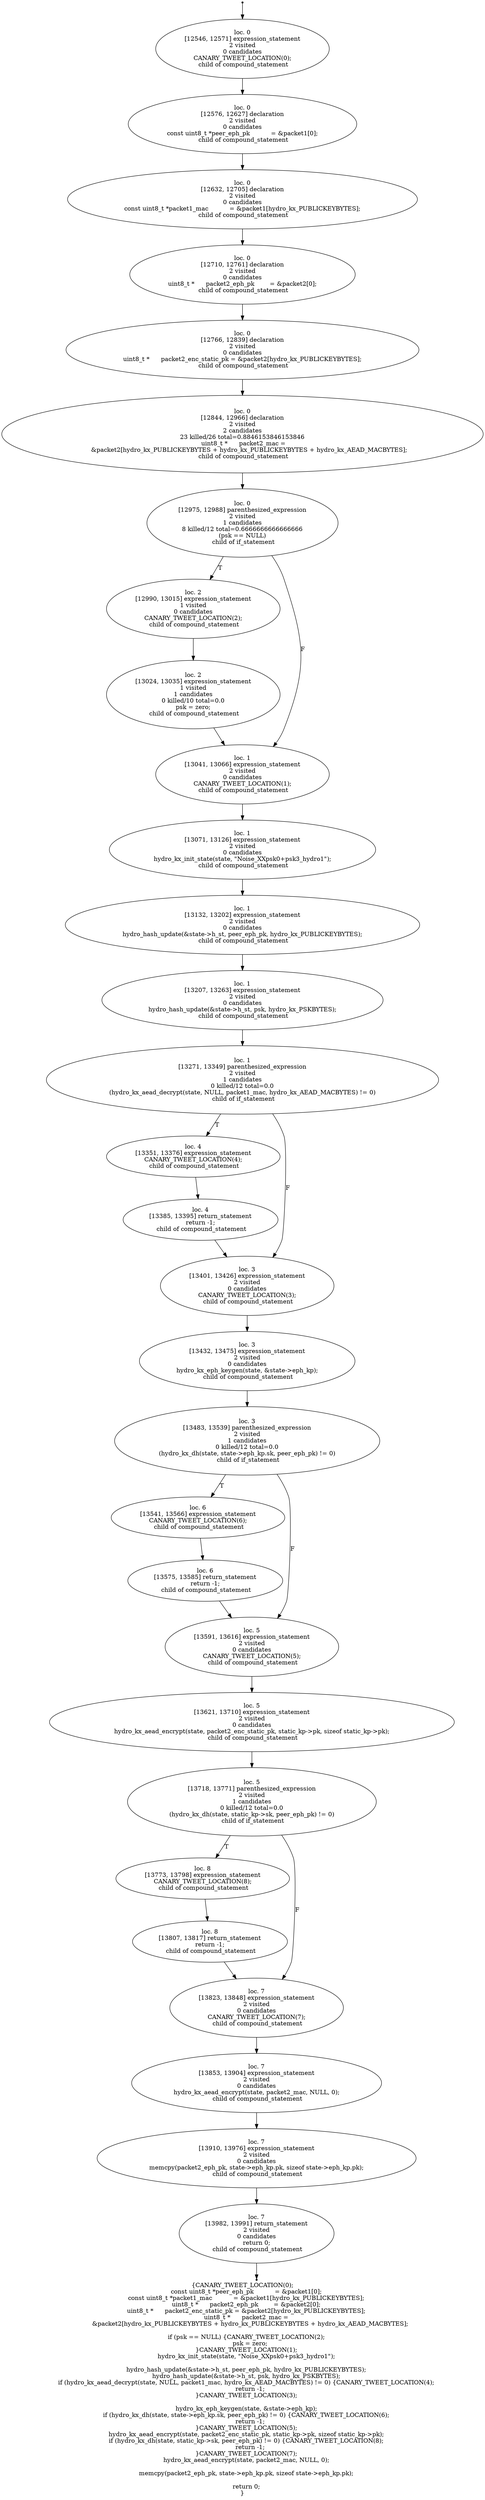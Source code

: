 digraph hydro_kx_xx_2_localised_18 {
	initial [shape=point]
	initial -> "loc. 0
[12546, 12571] expression_statement
2 visited
0 candidates
 CANARY_TWEET_LOCATION(0); 
 child of compound_statement"
	final [shape=point]
	"loc. 7
[13982, 13991] return_statement
2 visited
0 candidates
 return 0; 
 child of compound_statement" -> final
	"loc. 0
[12546, 12571] expression_statement
2 visited
0 candidates
 CANARY_TWEET_LOCATION(0); 
 child of compound_statement"
	"loc. 0
[12546, 12571] expression_statement
2 visited
0 candidates
 CANARY_TWEET_LOCATION(0); 
 child of compound_statement" -> "loc. 0
[12576, 12627] declaration
2 visited
0 candidates
 const uint8_t *peer_eph_pk           = &packet1[0]; 
 child of compound_statement"
	"loc. 0
[12576, 12627] declaration
2 visited
0 candidates
 const uint8_t *peer_eph_pk           = &packet1[0]; 
 child of compound_statement"
	"loc. 0
[12576, 12627] declaration
2 visited
0 candidates
 const uint8_t *peer_eph_pk           = &packet1[0]; 
 child of compound_statement" -> "loc. 0
[12632, 12705] declaration
2 visited
0 candidates
 const uint8_t *packet1_mac           = &packet1[hydro_kx_PUBLICKEYBYTES]; 
 child of compound_statement"
	"loc. 0
[12632, 12705] declaration
2 visited
0 candidates
 const uint8_t *packet1_mac           = &packet1[hydro_kx_PUBLICKEYBYTES]; 
 child of compound_statement"
	"loc. 0
[12632, 12705] declaration
2 visited
0 candidates
 const uint8_t *packet1_mac           = &packet1[hydro_kx_PUBLICKEYBYTES]; 
 child of compound_statement" -> "loc. 0
[12710, 12761] declaration
2 visited
0 candidates
 uint8_t *      packet2_eph_pk        = &packet2[0]; 
 child of compound_statement"
	"loc. 0
[12710, 12761] declaration
2 visited
0 candidates
 uint8_t *      packet2_eph_pk        = &packet2[0]; 
 child of compound_statement"
	"loc. 0
[12710, 12761] declaration
2 visited
0 candidates
 uint8_t *      packet2_eph_pk        = &packet2[0]; 
 child of compound_statement" -> "loc. 0
[12766, 12839] declaration
2 visited
0 candidates
 uint8_t *      packet2_enc_static_pk = &packet2[hydro_kx_PUBLICKEYBYTES]; 
 child of compound_statement"
	"loc. 0
[12766, 12839] declaration
2 visited
0 candidates
 uint8_t *      packet2_enc_static_pk = &packet2[hydro_kx_PUBLICKEYBYTES]; 
 child of compound_statement"
	"loc. 0
[12766, 12839] declaration
2 visited
0 candidates
 uint8_t *      packet2_enc_static_pk = &packet2[hydro_kx_PUBLICKEYBYTES]; 
 child of compound_statement" -> "loc. 0
[12844, 12966] declaration
2 visited
2 candidates
23 killed/26 total=0.8846153846153846
 uint8_t *      packet2_mac =
        &packet2[hydro_kx_PUBLICKEYBYTES + hydro_kx_PUBLICKEYBYTES + hydro_kx_AEAD_MACBYTES]; 
 child of compound_statement"
	"loc. 0
[12844, 12966] declaration
2 visited
2 candidates
23 killed/26 total=0.8846153846153846
 uint8_t *      packet2_mac =
        &packet2[hydro_kx_PUBLICKEYBYTES + hydro_kx_PUBLICKEYBYTES + hydro_kx_AEAD_MACBYTES]; 
 child of compound_statement"
	"loc. 0
[12844, 12966] declaration
2 visited
2 candidates
23 killed/26 total=0.8846153846153846
 uint8_t *      packet2_mac =
        &packet2[hydro_kx_PUBLICKEYBYTES + hydro_kx_PUBLICKEYBYTES + hydro_kx_AEAD_MACBYTES]; 
 child of compound_statement" -> "loc. 0
[12975, 12988] parenthesized_expression
2 visited
1 candidates
8 killed/12 total=0.6666666666666666
 (psk == NULL) 
 child of if_statement"
	"loc. 0
[12975, 12988] parenthesized_expression
2 visited
1 candidates
8 killed/12 total=0.6666666666666666
 (psk == NULL) 
 child of if_statement"
	"loc. 0
[12975, 12988] parenthesized_expression
2 visited
1 candidates
8 killed/12 total=0.6666666666666666
 (psk == NULL) 
 child of if_statement" -> "loc. 2
[12990, 13015] expression_statement
1 visited
0 candidates
 CANARY_TWEET_LOCATION(2); 
 child of compound_statement" [label=T]
	"loc. 0
[12975, 12988] parenthesized_expression
2 visited
1 candidates
8 killed/12 total=0.6666666666666666
 (psk == NULL) 
 child of if_statement" -> "loc. 1
[13041, 13066] expression_statement
2 visited
0 candidates
 CANARY_TWEET_LOCATION(1); 
 child of compound_statement" [label=F]
	"loc. 2
[12990, 13015] expression_statement
1 visited
0 candidates
 CANARY_TWEET_LOCATION(2); 
 child of compound_statement"
	"loc. 2
[12990, 13015] expression_statement
1 visited
0 candidates
 CANARY_TWEET_LOCATION(2); 
 child of compound_statement" -> "loc. 2
[13024, 13035] expression_statement
1 visited
1 candidates
0 killed/10 total=0.0
 psk = zero; 
 child of compound_statement"
	"loc. 1
[13041, 13066] expression_statement
2 visited
0 candidates
 CANARY_TWEET_LOCATION(1); 
 child of compound_statement"
	"loc. 1
[13041, 13066] expression_statement
2 visited
0 candidates
 CANARY_TWEET_LOCATION(1); 
 child of compound_statement" -> "loc. 1
[13071, 13126] expression_statement
2 visited
0 candidates
 hydro_kx_init_state(state, \"Noise_XXpsk0+psk3_hydro1\"); 
 child of compound_statement"
	"loc. 2
[13024, 13035] expression_statement
1 visited
1 candidates
0 killed/10 total=0.0
 psk = zero; 
 child of compound_statement"
	"loc. 2
[13024, 13035] expression_statement
1 visited
1 candidates
0 killed/10 total=0.0
 psk = zero; 
 child of compound_statement" -> "loc. 1
[13041, 13066] expression_statement
2 visited
0 candidates
 CANARY_TWEET_LOCATION(1); 
 child of compound_statement"
	"loc. 1
[13071, 13126] expression_statement
2 visited
0 candidates
 hydro_kx_init_state(state, \"Noise_XXpsk0+psk3_hydro1\"); 
 child of compound_statement"
	"loc. 1
[13071, 13126] expression_statement
2 visited
0 candidates
 hydro_kx_init_state(state, \"Noise_XXpsk0+psk3_hydro1\"); 
 child of compound_statement" -> "loc. 1
[13132, 13202] expression_statement
2 visited
0 candidates
 hydro_hash_update(&state->h_st, peer_eph_pk, hydro_kx_PUBLICKEYBYTES); 
 child of compound_statement"
	"loc. 1
[13132, 13202] expression_statement
2 visited
0 candidates
 hydro_hash_update(&state->h_st, peer_eph_pk, hydro_kx_PUBLICKEYBYTES); 
 child of compound_statement"
	"loc. 1
[13132, 13202] expression_statement
2 visited
0 candidates
 hydro_hash_update(&state->h_st, peer_eph_pk, hydro_kx_PUBLICKEYBYTES); 
 child of compound_statement" -> "loc. 1
[13207, 13263] expression_statement
2 visited
0 candidates
 hydro_hash_update(&state->h_st, psk, hydro_kx_PSKBYTES); 
 child of compound_statement"
	"loc. 1
[13207, 13263] expression_statement
2 visited
0 candidates
 hydro_hash_update(&state->h_st, psk, hydro_kx_PSKBYTES); 
 child of compound_statement"
	"loc. 1
[13207, 13263] expression_statement
2 visited
0 candidates
 hydro_hash_update(&state->h_st, psk, hydro_kx_PSKBYTES); 
 child of compound_statement" -> "loc. 1
[13271, 13349] parenthesized_expression
2 visited
1 candidates
0 killed/12 total=0.0
 (hydro_kx_aead_decrypt(state, NULL, packet1_mac, hydro_kx_AEAD_MACBYTES) != 0) 
 child of if_statement"
	"loc. 1
[13271, 13349] parenthesized_expression
2 visited
1 candidates
0 killed/12 total=0.0
 (hydro_kx_aead_decrypt(state, NULL, packet1_mac, hydro_kx_AEAD_MACBYTES) != 0) 
 child of if_statement"
	"loc. 1
[13271, 13349] parenthesized_expression
2 visited
1 candidates
0 killed/12 total=0.0
 (hydro_kx_aead_decrypt(state, NULL, packet1_mac, hydro_kx_AEAD_MACBYTES) != 0) 
 child of if_statement" -> "loc. 4
[13351, 13376] expression_statement
 CANARY_TWEET_LOCATION(4); 
 child of compound_statement" [label=T]
	"loc. 1
[13271, 13349] parenthesized_expression
2 visited
1 candidates
0 killed/12 total=0.0
 (hydro_kx_aead_decrypt(state, NULL, packet1_mac, hydro_kx_AEAD_MACBYTES) != 0) 
 child of if_statement" -> "loc. 3
[13401, 13426] expression_statement
2 visited
0 candidates
 CANARY_TWEET_LOCATION(3); 
 child of compound_statement" [label=F]
	"loc. 4
[13351, 13376] expression_statement
 CANARY_TWEET_LOCATION(4); 
 child of compound_statement"
	"loc. 4
[13351, 13376] expression_statement
 CANARY_TWEET_LOCATION(4); 
 child of compound_statement" -> "loc. 4
[13385, 13395] return_statement
 return -1; 
 child of compound_statement"
	"loc. 3
[13401, 13426] expression_statement
2 visited
0 candidates
 CANARY_TWEET_LOCATION(3); 
 child of compound_statement"
	"loc. 3
[13401, 13426] expression_statement
2 visited
0 candidates
 CANARY_TWEET_LOCATION(3); 
 child of compound_statement" -> "loc. 3
[13432, 13475] expression_statement
2 visited
0 candidates
 hydro_kx_eph_keygen(state, &state->eph_kp); 
 child of compound_statement"
	"loc. 4
[13385, 13395] return_statement
 return -1; 
 child of compound_statement"
	"loc. 4
[13385, 13395] return_statement
 return -1; 
 child of compound_statement" -> "loc. 3
[13401, 13426] expression_statement
2 visited
0 candidates
 CANARY_TWEET_LOCATION(3); 
 child of compound_statement"
	"loc. 3
[13432, 13475] expression_statement
2 visited
0 candidates
 hydro_kx_eph_keygen(state, &state->eph_kp); 
 child of compound_statement"
	"loc. 3
[13432, 13475] expression_statement
2 visited
0 candidates
 hydro_kx_eph_keygen(state, &state->eph_kp); 
 child of compound_statement" -> "loc. 3
[13483, 13539] parenthesized_expression
2 visited
1 candidates
0 killed/12 total=0.0
 (hydro_kx_dh(state, state->eph_kp.sk, peer_eph_pk) != 0) 
 child of if_statement"
	"loc. 3
[13483, 13539] parenthesized_expression
2 visited
1 candidates
0 killed/12 total=0.0
 (hydro_kx_dh(state, state->eph_kp.sk, peer_eph_pk) != 0) 
 child of if_statement"
	"loc. 3
[13483, 13539] parenthesized_expression
2 visited
1 candidates
0 killed/12 total=0.0
 (hydro_kx_dh(state, state->eph_kp.sk, peer_eph_pk) != 0) 
 child of if_statement" -> "loc. 6
[13541, 13566] expression_statement
 CANARY_TWEET_LOCATION(6); 
 child of compound_statement" [label=T]
	"loc. 3
[13483, 13539] parenthesized_expression
2 visited
1 candidates
0 killed/12 total=0.0
 (hydro_kx_dh(state, state->eph_kp.sk, peer_eph_pk) != 0) 
 child of if_statement" -> "loc. 5
[13591, 13616] expression_statement
2 visited
0 candidates
 CANARY_TWEET_LOCATION(5); 
 child of compound_statement" [label=F]
	"loc. 6
[13541, 13566] expression_statement
 CANARY_TWEET_LOCATION(6); 
 child of compound_statement"
	"loc. 6
[13541, 13566] expression_statement
 CANARY_TWEET_LOCATION(6); 
 child of compound_statement" -> "loc. 6
[13575, 13585] return_statement
 return -1; 
 child of compound_statement"
	"loc. 5
[13591, 13616] expression_statement
2 visited
0 candidates
 CANARY_TWEET_LOCATION(5); 
 child of compound_statement"
	"loc. 5
[13591, 13616] expression_statement
2 visited
0 candidates
 CANARY_TWEET_LOCATION(5); 
 child of compound_statement" -> "loc. 5
[13621, 13710] expression_statement
2 visited
0 candidates
 hydro_kx_aead_encrypt(state, packet2_enc_static_pk, static_kp->pk, sizeof static_kp->pk); 
 child of compound_statement"
	"loc. 6
[13575, 13585] return_statement
 return -1; 
 child of compound_statement"
	"loc. 6
[13575, 13585] return_statement
 return -1; 
 child of compound_statement" -> "loc. 5
[13591, 13616] expression_statement
2 visited
0 candidates
 CANARY_TWEET_LOCATION(5); 
 child of compound_statement"
	"loc. 5
[13621, 13710] expression_statement
2 visited
0 candidates
 hydro_kx_aead_encrypt(state, packet2_enc_static_pk, static_kp->pk, sizeof static_kp->pk); 
 child of compound_statement"
	"loc. 5
[13621, 13710] expression_statement
2 visited
0 candidates
 hydro_kx_aead_encrypt(state, packet2_enc_static_pk, static_kp->pk, sizeof static_kp->pk); 
 child of compound_statement" -> "loc. 5
[13718, 13771] parenthesized_expression
2 visited
1 candidates
0 killed/12 total=0.0
 (hydro_kx_dh(state, static_kp->sk, peer_eph_pk) != 0) 
 child of if_statement"
	"loc. 5
[13718, 13771] parenthesized_expression
2 visited
1 candidates
0 killed/12 total=0.0
 (hydro_kx_dh(state, static_kp->sk, peer_eph_pk) != 0) 
 child of if_statement"
	"loc. 5
[13718, 13771] parenthesized_expression
2 visited
1 candidates
0 killed/12 total=0.0
 (hydro_kx_dh(state, static_kp->sk, peer_eph_pk) != 0) 
 child of if_statement" -> "loc. 8
[13773, 13798] expression_statement
 CANARY_TWEET_LOCATION(8); 
 child of compound_statement" [label=T]
	"loc. 5
[13718, 13771] parenthesized_expression
2 visited
1 candidates
0 killed/12 total=0.0
 (hydro_kx_dh(state, static_kp->sk, peer_eph_pk) != 0) 
 child of if_statement" -> "loc. 7
[13823, 13848] expression_statement
2 visited
0 candidates
 CANARY_TWEET_LOCATION(7); 
 child of compound_statement" [label=F]
	"loc. 8
[13773, 13798] expression_statement
 CANARY_TWEET_LOCATION(8); 
 child of compound_statement"
	"loc. 8
[13773, 13798] expression_statement
 CANARY_TWEET_LOCATION(8); 
 child of compound_statement" -> "loc. 8
[13807, 13817] return_statement
 return -1; 
 child of compound_statement"
	"loc. 7
[13823, 13848] expression_statement
2 visited
0 candidates
 CANARY_TWEET_LOCATION(7); 
 child of compound_statement"
	"loc. 7
[13823, 13848] expression_statement
2 visited
0 candidates
 CANARY_TWEET_LOCATION(7); 
 child of compound_statement" -> "loc. 7
[13853, 13904] expression_statement
2 visited
0 candidates
 hydro_kx_aead_encrypt(state, packet2_mac, NULL, 0); 
 child of compound_statement"
	"loc. 8
[13807, 13817] return_statement
 return -1; 
 child of compound_statement"
	"loc. 8
[13807, 13817] return_statement
 return -1; 
 child of compound_statement" -> "loc. 7
[13823, 13848] expression_statement
2 visited
0 candidates
 CANARY_TWEET_LOCATION(7); 
 child of compound_statement"
	"loc. 7
[13853, 13904] expression_statement
2 visited
0 candidates
 hydro_kx_aead_encrypt(state, packet2_mac, NULL, 0); 
 child of compound_statement"
	"loc. 7
[13853, 13904] expression_statement
2 visited
0 candidates
 hydro_kx_aead_encrypt(state, packet2_mac, NULL, 0); 
 child of compound_statement" -> "loc. 7
[13910, 13976] expression_statement
2 visited
0 candidates
 memcpy(packet2_eph_pk, state->eph_kp.pk, sizeof state->eph_kp.pk); 
 child of compound_statement"
	"loc. 7
[13910, 13976] expression_statement
2 visited
0 candidates
 memcpy(packet2_eph_pk, state->eph_kp.pk, sizeof state->eph_kp.pk); 
 child of compound_statement"
	"loc. 7
[13910, 13976] expression_statement
2 visited
0 candidates
 memcpy(packet2_eph_pk, state->eph_kp.pk, sizeof state->eph_kp.pk); 
 child of compound_statement" -> "loc. 7
[13982, 13991] return_statement
2 visited
0 candidates
 return 0; 
 child of compound_statement"
	"loc. 7
[13982, 13991] return_statement
2 visited
0 candidates
 return 0; 
 child of compound_statement"
	label="{CANARY_TWEET_LOCATION(0);
    const uint8_t *peer_eph_pk           = &packet1[0];
    const uint8_t *packet1_mac           = &packet1[hydro_kx_PUBLICKEYBYTES];
    uint8_t *      packet2_eph_pk        = &packet2[0];
    uint8_t *      packet2_enc_static_pk = &packet2[hydro_kx_PUBLICKEYBYTES];
    uint8_t *      packet2_mac =
        &packet2[hydro_kx_PUBLICKEYBYTES + hydro_kx_PUBLICKEYBYTES + hydro_kx_AEAD_MACBYTES];

    if (psk == NULL) {CANARY_TWEET_LOCATION(2);
        psk = zero;
    }CANARY_TWEET_LOCATION(1);
    hydro_kx_init_state(state, \"Noise_XXpsk0+psk3_hydro1\");

    hydro_hash_update(&state->h_st, peer_eph_pk, hydro_kx_PUBLICKEYBYTES);
    hydro_hash_update(&state->h_st, psk, hydro_kx_PSKBYTES);
    if (hydro_kx_aead_decrypt(state, NULL, packet1_mac, hydro_kx_AEAD_MACBYTES) != 0) {CANARY_TWEET_LOCATION(4);
        return -1;
    }CANARY_TWEET_LOCATION(3);

    hydro_kx_eph_keygen(state, &state->eph_kp);
    if (hydro_kx_dh(state, state->eph_kp.sk, peer_eph_pk) != 0) {CANARY_TWEET_LOCATION(6);
        return -1;
    }CANARY_TWEET_LOCATION(5);
    hydro_kx_aead_encrypt(state, packet2_enc_static_pk, static_kp->pk, sizeof static_kp->pk);
    if (hydro_kx_dh(state, static_kp->sk, peer_eph_pk) != 0) {CANARY_TWEET_LOCATION(8);
        return -1;
    }CANARY_TWEET_LOCATION(7);
    hydro_kx_aead_encrypt(state, packet2_mac, NULL, 0);

    memcpy(packet2_eph_pk, state->eph_kp.pk, sizeof state->eph_kp.pk);

    return 0;
}"
}

